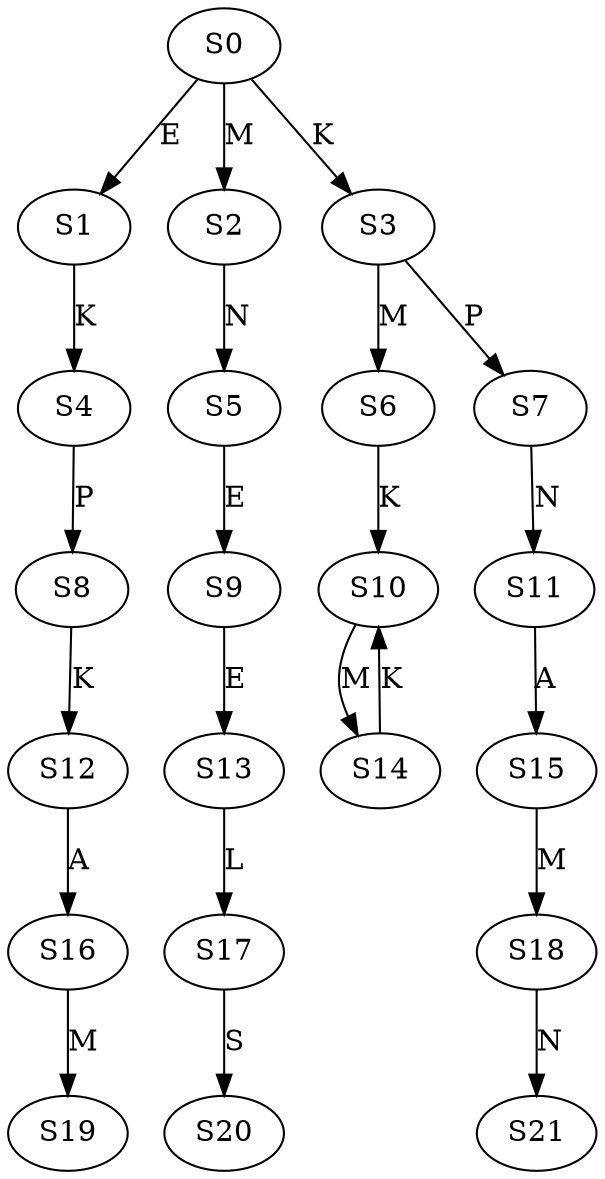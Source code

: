 strict digraph  {
	S0 -> S1 [ label = E ];
	S0 -> S2 [ label = M ];
	S0 -> S3 [ label = K ];
	S1 -> S4 [ label = K ];
	S2 -> S5 [ label = N ];
	S3 -> S6 [ label = M ];
	S3 -> S7 [ label = P ];
	S4 -> S8 [ label = P ];
	S5 -> S9 [ label = E ];
	S6 -> S10 [ label = K ];
	S7 -> S11 [ label = N ];
	S8 -> S12 [ label = K ];
	S9 -> S13 [ label = E ];
	S10 -> S14 [ label = M ];
	S11 -> S15 [ label = A ];
	S12 -> S16 [ label = A ];
	S13 -> S17 [ label = L ];
	S14 -> S10 [ label = K ];
	S15 -> S18 [ label = M ];
	S16 -> S19 [ label = M ];
	S17 -> S20 [ label = S ];
	S18 -> S21 [ label = N ];
}
